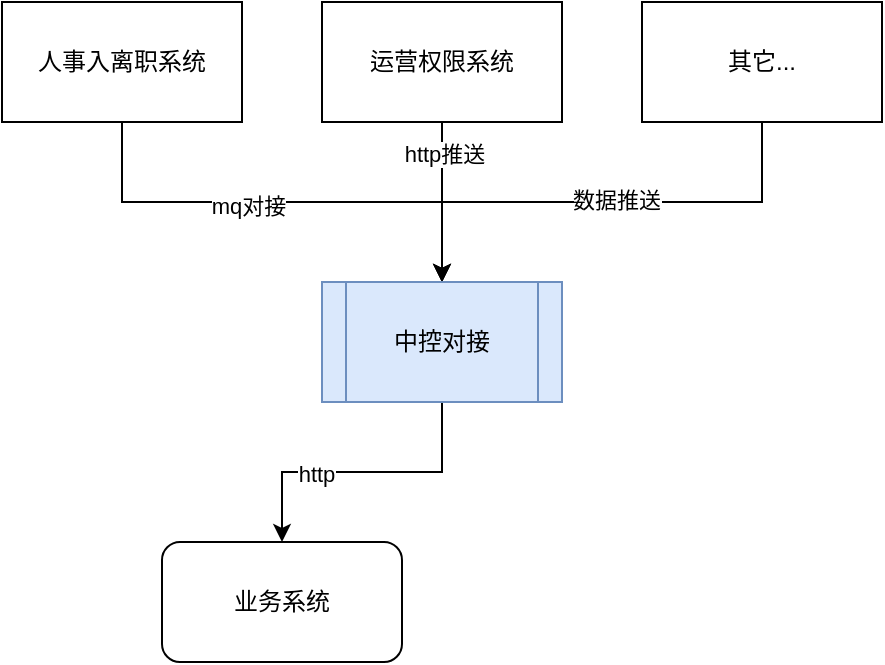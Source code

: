 <mxfile version="20.8.22" type="github">
  <diagram name="第 1 页" id="oS_T3YQHkIIEAmdeOFNd">
    <mxGraphModel dx="954" dy="625" grid="1" gridSize="10" guides="1" tooltips="1" connect="1" arrows="1" fold="1" page="1" pageScale="1" pageWidth="8027" pageHeight="11069" math="0" shadow="0">
      <root>
        <mxCell id="0" />
        <mxCell id="1" parent="0" />
        <mxCell id="yH1Ucr6-FS49Y7EixBjq-4" style="edgeStyle=orthogonalEdgeStyle;rounded=0;orthogonalLoop=1;jettySize=auto;html=1;exitX=0.5;exitY=1;exitDx=0;exitDy=0;entryX=0.5;entryY=0;entryDx=0;entryDy=0;" edge="1" parent="1" source="bVFjF0abGsYeb5MQsNul-1" target="yH1Ucr6-FS49Y7EixBjq-3">
          <mxGeometry relative="1" as="geometry" />
        </mxCell>
        <mxCell id="yH1Ucr6-FS49Y7EixBjq-5" value="mq对接" style="edgeLabel;html=1;align=center;verticalAlign=middle;resizable=0;points=[];" vertex="1" connectable="0" parent="yH1Ucr6-FS49Y7EixBjq-4">
          <mxGeometry x="-0.142" y="-2" relative="1" as="geometry">
            <mxPoint as="offset" />
          </mxGeometry>
        </mxCell>
        <mxCell id="bVFjF0abGsYeb5MQsNul-1" value="人事入离职系统" style="rounded=0;whiteSpace=wrap;html=1;" parent="1" vertex="1">
          <mxGeometry x="220" y="50" width="120" height="60" as="geometry" />
        </mxCell>
        <mxCell id="yH1Ucr6-FS49Y7EixBjq-6" style="edgeStyle=orthogonalEdgeStyle;rounded=0;orthogonalLoop=1;jettySize=auto;html=1;exitX=0.5;exitY=1;exitDx=0;exitDy=0;" edge="1" parent="1" source="yH1Ucr6-FS49Y7EixBjq-1" target="yH1Ucr6-FS49Y7EixBjq-3">
          <mxGeometry relative="1" as="geometry" />
        </mxCell>
        <mxCell id="yH1Ucr6-FS49Y7EixBjq-7" value="http推送" style="edgeLabel;html=1;align=center;verticalAlign=middle;resizable=0;points=[];" vertex="1" connectable="0" parent="yH1Ucr6-FS49Y7EixBjq-6">
          <mxGeometry x="-0.6" y="1" relative="1" as="geometry">
            <mxPoint as="offset" />
          </mxGeometry>
        </mxCell>
        <mxCell id="yH1Ucr6-FS49Y7EixBjq-1" value="运营权限系统" style="rounded=0;whiteSpace=wrap;html=1;" vertex="1" parent="1">
          <mxGeometry x="380" y="50" width="120" height="60" as="geometry" />
        </mxCell>
        <mxCell id="yH1Ucr6-FS49Y7EixBjq-8" style="edgeStyle=orthogonalEdgeStyle;rounded=0;orthogonalLoop=1;jettySize=auto;html=1;exitX=0.5;exitY=1;exitDx=0;exitDy=0;" edge="1" parent="1" source="yH1Ucr6-FS49Y7EixBjq-2" target="yH1Ucr6-FS49Y7EixBjq-3">
          <mxGeometry relative="1" as="geometry" />
        </mxCell>
        <mxCell id="yH1Ucr6-FS49Y7EixBjq-9" value="数据推送" style="edgeLabel;html=1;align=center;verticalAlign=middle;resizable=0;points=[];" vertex="1" connectable="0" parent="yH1Ucr6-FS49Y7EixBjq-8">
          <mxGeometry x="-0.058" y="-1" relative="1" as="geometry">
            <mxPoint as="offset" />
          </mxGeometry>
        </mxCell>
        <mxCell id="yH1Ucr6-FS49Y7EixBjq-2" value="其它..." style="rounded=0;whiteSpace=wrap;html=1;" vertex="1" parent="1">
          <mxGeometry x="540" y="50" width="120" height="60" as="geometry" />
        </mxCell>
        <mxCell id="yH1Ucr6-FS49Y7EixBjq-11" style="edgeStyle=orthogonalEdgeStyle;rounded=0;orthogonalLoop=1;jettySize=auto;html=1;exitX=0.5;exitY=1;exitDx=0;exitDy=0;" edge="1" parent="1" source="yH1Ucr6-FS49Y7EixBjq-3" target="yH1Ucr6-FS49Y7EixBjq-10">
          <mxGeometry relative="1" as="geometry" />
        </mxCell>
        <mxCell id="yH1Ucr6-FS49Y7EixBjq-12" value="http" style="edgeLabel;html=1;align=center;verticalAlign=middle;resizable=0;points=[];" vertex="1" connectable="0" parent="yH1Ucr6-FS49Y7EixBjq-11">
          <mxGeometry x="0.307" y="1" relative="1" as="geometry">
            <mxPoint as="offset" />
          </mxGeometry>
        </mxCell>
        <mxCell id="yH1Ucr6-FS49Y7EixBjq-3" value="中控对接" style="shape=process;whiteSpace=wrap;html=1;backgroundOutline=1;fillColor=#dae8fc;strokeColor=#6c8ebf;" vertex="1" parent="1">
          <mxGeometry x="380" y="190" width="120" height="60" as="geometry" />
        </mxCell>
        <mxCell id="yH1Ucr6-FS49Y7EixBjq-10" value="业务系统" style="rounded=1;whiteSpace=wrap;html=1;" vertex="1" parent="1">
          <mxGeometry x="300" y="320" width="120" height="60" as="geometry" />
        </mxCell>
      </root>
    </mxGraphModel>
  </diagram>
</mxfile>
